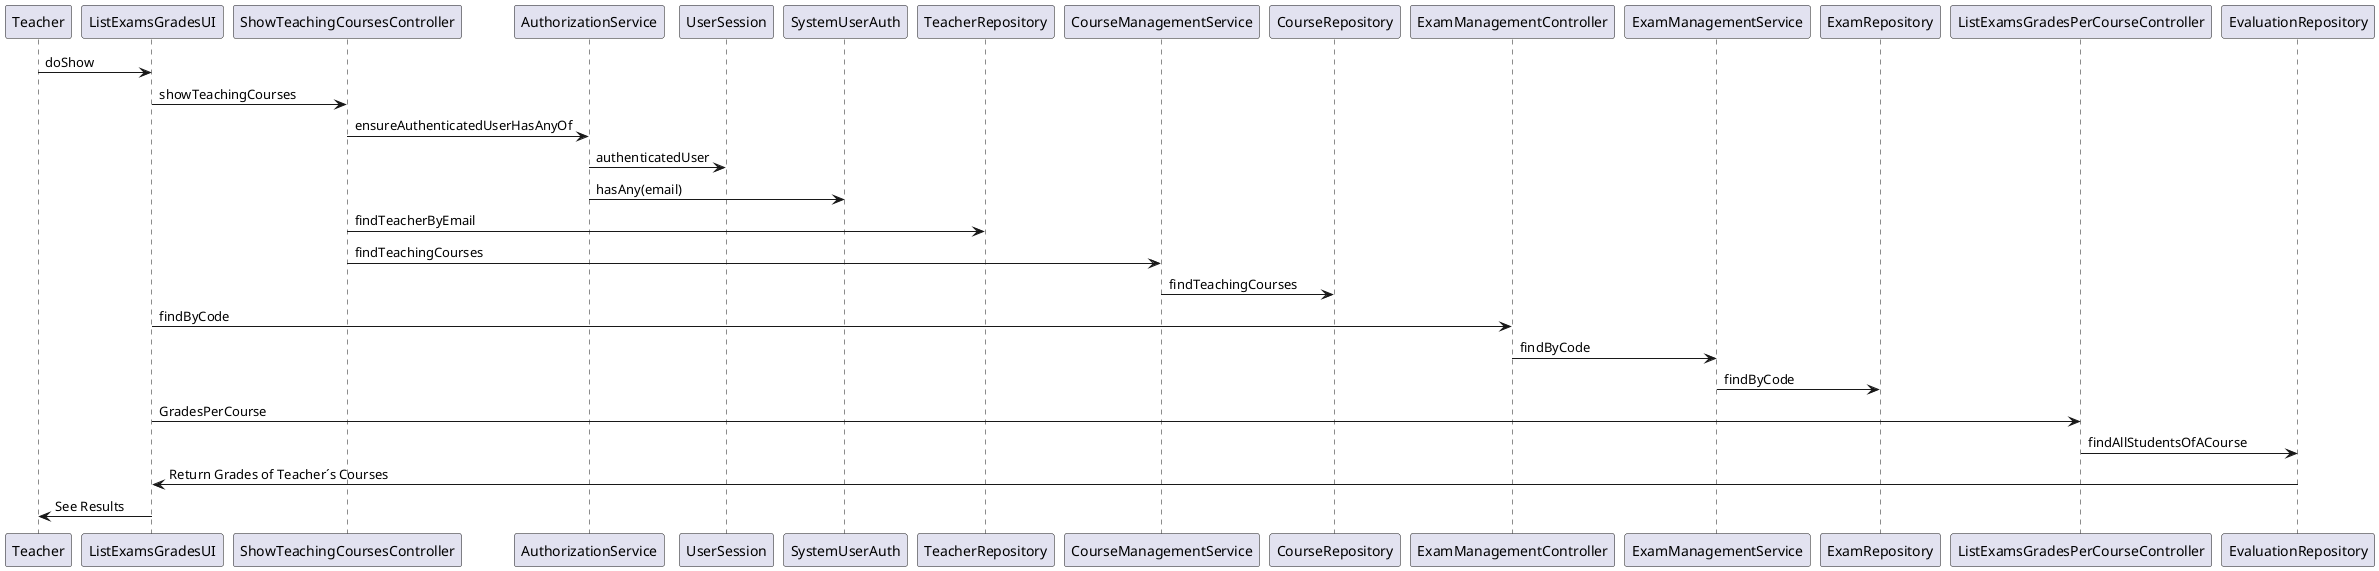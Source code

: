 @startuml
Teacher -> ListExamsGradesUI : doShow
ListExamsGradesUI -> ShowTeachingCoursesController : showTeachingCourses
ShowTeachingCoursesController -> AuthorizationService : ensureAuthenticatedUserHasAnyOf
AuthorizationService -> UserSession : authenticatedUser
AuthorizationService -> SystemUserAuth : hasAny(email)
ShowTeachingCoursesController -> TeacherRepository : findTeacherByEmail
ShowTeachingCoursesController -> CourseManagementService : findTeachingCourses
CourseManagementService -> CourseRepository : findTeachingCourses
ListExamsGradesUI -> ExamManagementController : findByCode
ExamManagementController -> ExamManagementService : findByCode
ExamManagementService -> ExamRepository : findByCode
ListExamsGradesUI -> ListExamsGradesPerCourseController : GradesPerCourse
ListExamsGradesPerCourseController -> EvaluationRepository : findAllStudentsOfACourse
EvaluationRepository -> ListExamsGradesUI : Return Grades of Teacher´s Courses
ListExamsGradesUI -> Teacher: See Results
@enduml